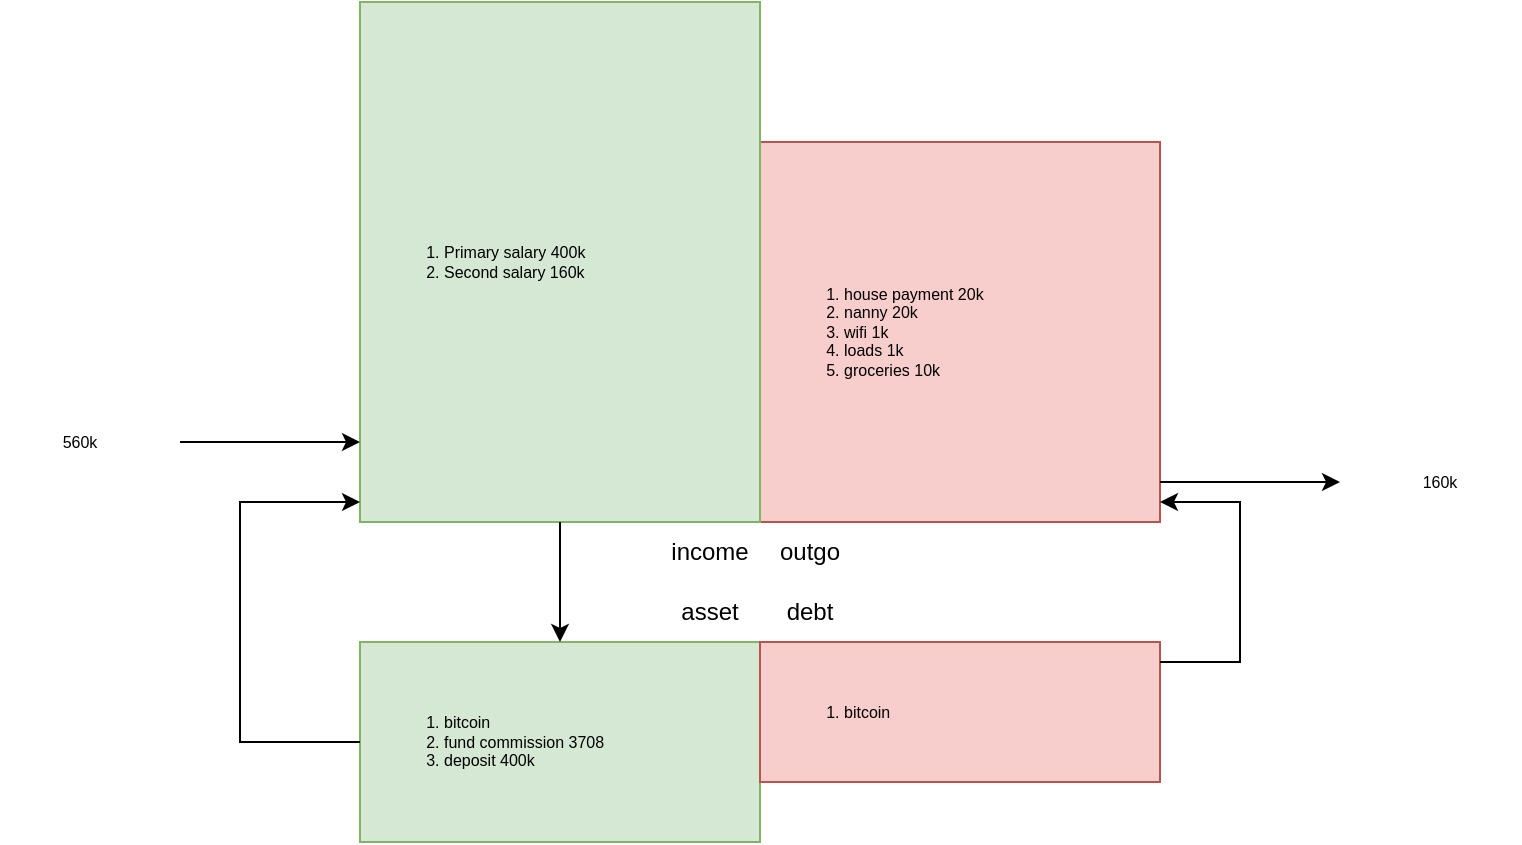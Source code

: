 <mxfile version="20.4.1" type="github">
  <diagram id="9Q3Mq4Ar4MT8F39Ejmsf" name="第 1 页">
    <mxGraphModel dx="1085" dy="620" grid="1" gridSize="10" guides="1" tooltips="1" connect="1" arrows="1" fold="1" page="1" pageScale="1" pageWidth="2339" pageHeight="3300" math="0" shadow="0">
      <root>
        <mxCell id="0" />
        <mxCell id="1" style="locked=1;" parent="0" />
        <mxCell id="OQ_dTzq6LVlUhGsACV7K-2" value="" style="rounded=0;whiteSpace=wrap;html=1;fillStyle=auto;fillColor=#f8cecc;gradientDirection=radial;strokeColor=#b85450;" vertex="1" parent="1">
          <mxGeometry x="900" y="600" width="200" height="190" as="geometry" />
        </mxCell>
        <mxCell id="OQ_dTzq6LVlUhGsACV7K-3" value="income" style="text;html=1;strokeColor=none;fillColor=none;align=center;verticalAlign=middle;whiteSpace=wrap;rounded=0;fillStyle=auto;" vertex="1" parent="1">
          <mxGeometry x="850" y="790" width="50" height="30" as="geometry" />
        </mxCell>
        <mxCell id="OQ_dTzq6LVlUhGsACV7K-4" value="outgo" style="text;html=1;strokeColor=none;fillColor=none;align=center;verticalAlign=middle;whiteSpace=wrap;rounded=0;fillStyle=auto;" vertex="1" parent="1">
          <mxGeometry x="900" y="790" width="50" height="30" as="geometry" />
        </mxCell>
        <mxCell id="OQ_dTzq6LVlUhGsACV7K-5" value="" style="rounded=0;whiteSpace=wrap;html=1;fillColor=#d5e8d4;strokeColor=#82b366;fillStyle=auto;gradientDirection=radial;" vertex="1" parent="1">
          <mxGeometry x="700" y="850" width="200" height="100" as="geometry" />
        </mxCell>
        <mxCell id="OQ_dTzq6LVlUhGsACV7K-6" value="" style="rounded=0;whiteSpace=wrap;html=1;fillStyle=auto;fillColor=#f8cecc;gradientDirection=radial;strokeColor=#b85450;" vertex="1" parent="1">
          <mxGeometry x="900" y="850" width="200" height="70" as="geometry" />
        </mxCell>
        <mxCell id="OQ_dTzq6LVlUhGsACV7K-7" value="debt" style="text;html=1;strokeColor=none;fillColor=none;align=center;verticalAlign=middle;whiteSpace=wrap;rounded=0;fillStyle=auto;" vertex="1" parent="1">
          <mxGeometry x="900" y="820" width="50" height="30" as="geometry" />
        </mxCell>
        <mxCell id="OQ_dTzq6LVlUhGsACV7K-8" value="asset" style="text;html=1;strokeColor=none;fillColor=none;align=center;verticalAlign=middle;whiteSpace=wrap;rounded=0;fillStyle=auto;" vertex="1" parent="1">
          <mxGeometry x="850" y="820" width="50" height="30" as="geometry" />
        </mxCell>
        <mxCell id="OQ_dTzq6LVlUhGsACV7K-14" value="" style="endArrow=classic;html=1;rounded=0;entryX=0;entryY=0.4;entryDx=0;entryDy=0;entryPerimeter=0;" edge="1" parent="1">
          <mxGeometry width="50" height="50" relative="1" as="geometry">
            <mxPoint x="1100" y="770" as="sourcePoint" />
            <mxPoint x="1190" y="770" as="targetPoint" />
            <Array as="points">
              <mxPoint x="1130" y="770" />
            </Array>
          </mxGeometry>
        </mxCell>
        <mxCell id="OQ_dTzq6LVlUhGsACV7K-16" value="" style="endArrow=classic;html=1;rounded=0;" edge="1" parent="1">
          <mxGeometry width="50" height="50" relative="1" as="geometry">
            <mxPoint x="1100" y="860" as="sourcePoint" />
            <mxPoint x="1100" y="780" as="targetPoint" />
            <Array as="points">
              <mxPoint x="1140" y="860" />
              <mxPoint x="1140" y="780" />
            </Array>
          </mxGeometry>
        </mxCell>
        <mxCell id="OQ_dTzq6LVlUhGsACV7K-1" value="" style="rounded=0;whiteSpace=wrap;html=1;fillColor=#d5e8d4;strokeColor=#82b366;fillStyle=auto;gradientDirection=radial;" vertex="1" parent="1">
          <mxGeometry x="700" y="530" width="200" height="260" as="geometry" />
        </mxCell>
        <mxCell id="OQ_dTzq6LVlUhGsACV7K-21" value="" style="endArrow=classic;html=1;rounded=0;entryX=0;entryY=0.4;entryDx=0;entryDy=0;entryPerimeter=0;" edge="1" parent="1">
          <mxGeometry width="50" height="50" relative="1" as="geometry">
            <mxPoint x="610" y="750" as="sourcePoint" />
            <mxPoint x="700" y="750" as="targetPoint" />
            <Array as="points">
              <mxPoint x="640" y="750" />
              <mxPoint x="620" y="750" />
            </Array>
          </mxGeometry>
        </mxCell>
        <mxCell id="OQ_dTzq6LVlUhGsACV7K-22" value="" style="endArrow=classic;html=1;rounded=0;entryX=0;entryY=0.4;entryDx=0;entryDy=0;entryPerimeter=0;" edge="1" parent="1">
          <mxGeometry width="50" height="50" relative="1" as="geometry">
            <mxPoint x="700" y="900" as="sourcePoint" />
            <mxPoint x="700" y="780" as="targetPoint" />
            <Array as="points">
              <mxPoint x="640" y="900" />
              <mxPoint x="640" y="870" />
              <mxPoint x="640" y="780" />
            </Array>
          </mxGeometry>
        </mxCell>
        <mxCell id="OQ_dTzq6LVlUhGsACV7K-9" value="数据" style="" parent="0" />
        <mxCell id="OQ_dTzq6LVlUhGsACV7K-31" value="" style="edgeStyle=orthogonalEdgeStyle;rounded=0;orthogonalLoop=1;jettySize=auto;html=1;fontSize=8;" edge="1" parent="OQ_dTzq6LVlUhGsACV7K-9" source="OQ_dTzq6LVlUhGsACV7K-24" target="OQ_dTzq6LVlUhGsACV7K-27">
          <mxGeometry relative="1" as="geometry" />
        </mxCell>
        <mxCell id="OQ_dTzq6LVlUhGsACV7K-24" value="&lt;ol&gt;&lt;li&gt;Primary salary 400k&lt;/li&gt;&lt;li&gt;Second salary 160k&lt;/li&gt;&lt;/ol&gt;" style="text;strokeColor=none;fillColor=none;html=1;whiteSpace=wrap;verticalAlign=middle;overflow=hidden;fillStyle=auto;fontSize=8;" vertex="1" parent="OQ_dTzq6LVlUhGsACV7K-9">
          <mxGeometry x="700" y="530" width="200" height="260" as="geometry" />
        </mxCell>
        <mxCell id="OQ_dTzq6LVlUhGsACV7K-25" value="&lt;ol&gt;&lt;li&gt;house payment 20k&lt;/li&gt;&lt;li&gt;nanny 20k&lt;/li&gt;&lt;li&gt;wifi 1k&lt;/li&gt;&lt;li&gt;loads 1k&lt;/li&gt;&lt;li&gt;groceries 10k&lt;/li&gt;&lt;/ol&gt;" style="text;strokeColor=none;fillColor=none;html=1;whiteSpace=wrap;verticalAlign=middle;overflow=hidden;fillStyle=auto;fontSize=8;" vertex="1" parent="OQ_dTzq6LVlUhGsACV7K-9">
          <mxGeometry x="900" y="600" width="200" height="190" as="geometry" />
        </mxCell>
        <mxCell id="OQ_dTzq6LVlUhGsACV7K-26" value="&lt;ol&gt;&lt;li&gt;bitcoin&lt;/li&gt;&lt;/ol&gt;" style="text;strokeColor=none;fillColor=none;html=1;whiteSpace=wrap;verticalAlign=middle;overflow=hidden;fillStyle=auto;fontSize=8;" vertex="1" parent="OQ_dTzq6LVlUhGsACV7K-9">
          <mxGeometry x="900" y="850" width="200" height="70" as="geometry" />
        </mxCell>
        <mxCell id="OQ_dTzq6LVlUhGsACV7K-27" value="&lt;ol&gt;&lt;li&gt;bitcoin&lt;/li&gt;&lt;li&gt;&lt;span style=&quot;font-size: 8px;&quot;&gt;fund commission 3708&lt;/span&gt;&lt;br&gt;&lt;/li&gt;&lt;li&gt;deposit 400k&lt;/li&gt;&lt;/ol&gt;" style="text;strokeColor=none;fillColor=none;html=1;whiteSpace=wrap;verticalAlign=middle;overflow=hidden;fillStyle=auto;fontSize=8;" vertex="1" parent="OQ_dTzq6LVlUhGsACV7K-9">
          <mxGeometry x="700" y="850" width="200" height="100" as="geometry" />
        </mxCell>
        <mxCell id="OQ_dTzq6LVlUhGsACV7K-28" value="560k" style="text;html=1;strokeColor=none;fillColor=none;align=center;verticalAlign=middle;whiteSpace=wrap;rounded=0;fillStyle=auto;fontSize=8;" vertex="1" parent="OQ_dTzq6LVlUhGsACV7K-9">
          <mxGeometry x="520" y="730" width="80" height="40" as="geometry" />
        </mxCell>
        <mxCell id="OQ_dTzq6LVlUhGsACV7K-29" value="160k" style="text;html=1;strokeColor=none;fillColor=none;align=center;verticalAlign=middle;whiteSpace=wrap;rounded=0;fillStyle=auto;fontSize=8;" vertex="1" parent="OQ_dTzq6LVlUhGsACV7K-9">
          <mxGeometry x="1200" y="750" width="80" height="40" as="geometry" />
        </mxCell>
      </root>
    </mxGraphModel>
  </diagram>
</mxfile>
